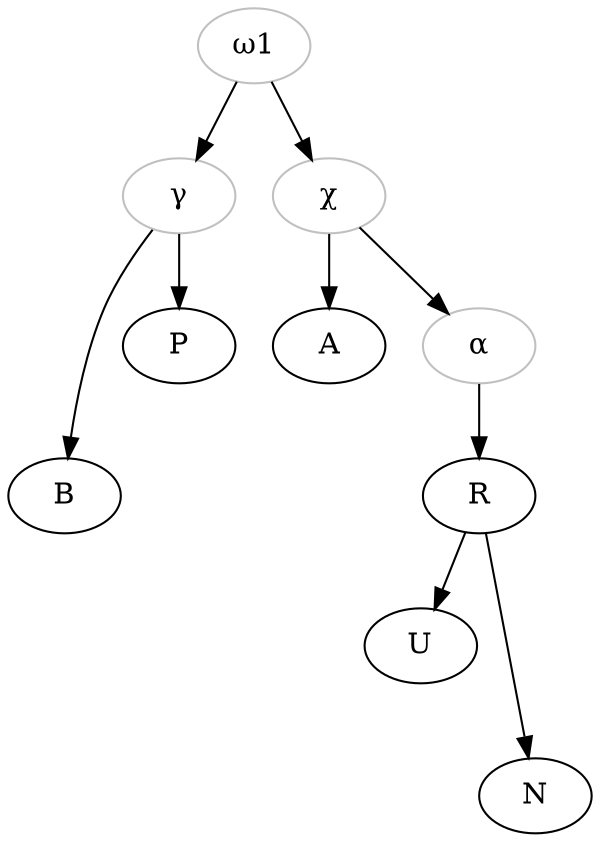 # Place the cursor inside "graph" to get some refactoring options

digraph {

    
    omega1 -> gamma;
    gamma -> B [minlen=2] ;
    gamma ->P;
    omega1 -> chi;
    chi ->A;
    chi -> alpha;
    alpha-> R;
    R -> U;
    R-> N[minlen=2];
    
    
        omega1 [color="grey", label="ω1"];
        gamma[color="grey",label="γ"];
        chi[color="grey", label="χ"];
        alpha [color="grey", label="α"];
        B[label="B"];
        P[label="P"];
        A[label="A"];
        R[label="R"];
        U[label="U"];
        N[label="N"];

}


    
